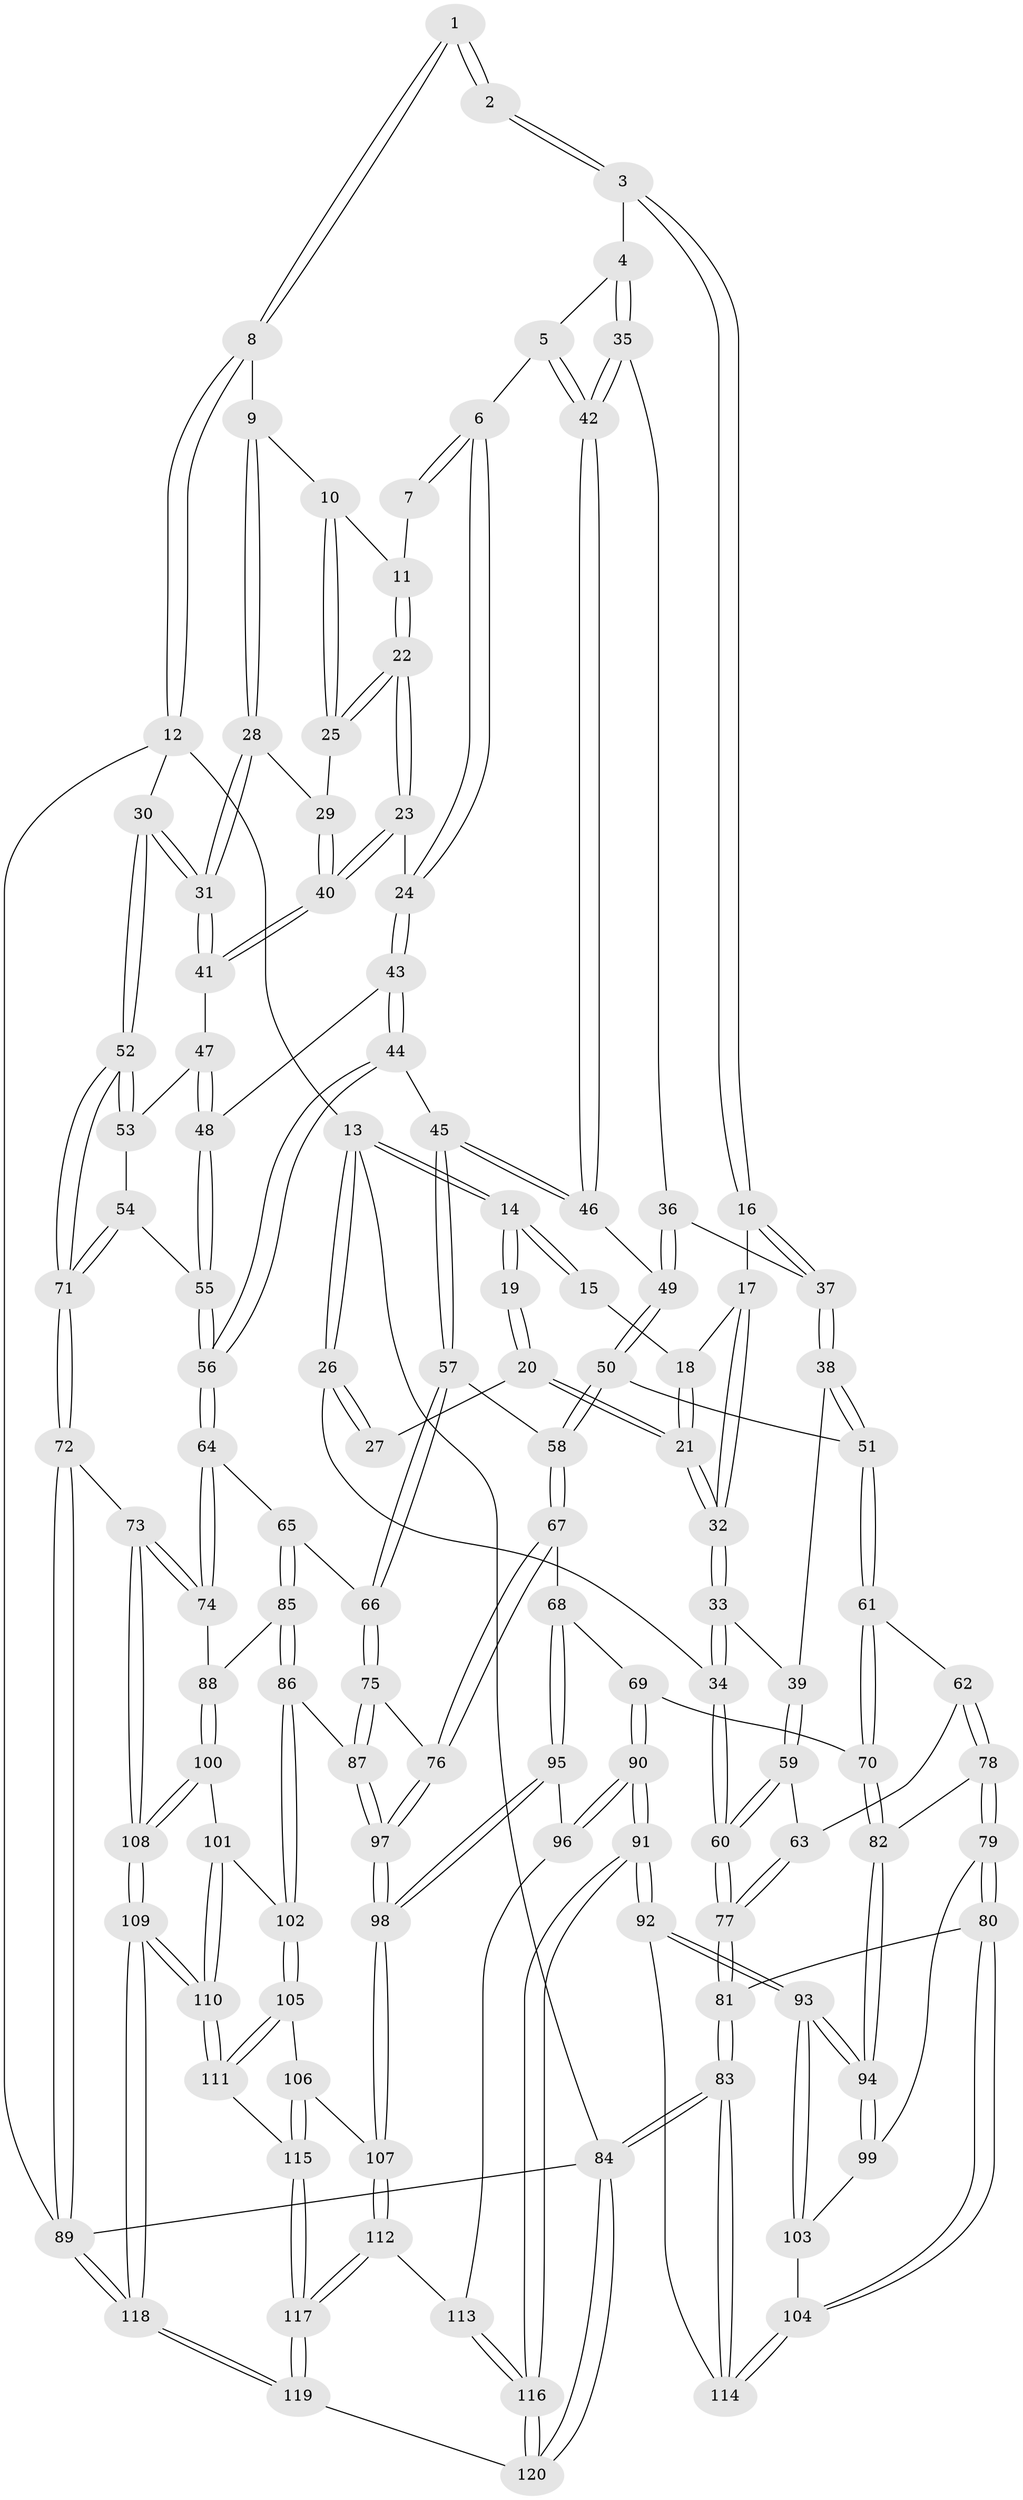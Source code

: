 // coarse degree distribution, {3: 0.39473684210526316, 5: 0.05263157894736842, 4: 0.47368421052631576, 2: 0.05263157894736842, 7: 0.02631578947368421}
// Generated by graph-tools (version 1.1) at 2025/54/03/04/25 22:54:11]
// undirected, 120 vertices, 297 edges
graph export_dot {
  node [color=gray90,style=filled];
  1 [pos="+0.8237390874782583+0"];
  2 [pos="+0.4853977698064431+0"];
  3 [pos="+0.4906300663770859+0.028521321756373837"];
  4 [pos="+0.5286857142651467+0.08741529462583468"];
  5 [pos="+0.6339530955156438+0.16481755751654703"];
  6 [pos="+0.6490457009234308+0.16616094769889958"];
  7 [pos="+0.7549911577023951+0"];
  8 [pos="+1+0"];
  9 [pos="+0.9275013016456165+0.03094784360124013"];
  10 [pos="+0.8179841900675353+0.09969707096034"];
  11 [pos="+0.7867620311325475+0.11280597410319382"];
  12 [pos="+1+0"];
  13 [pos="+0+0"];
  14 [pos="+0+0"];
  15 [pos="+0.2864257127146718+0"];
  16 [pos="+0.3550870578435263+0.13682835653880232"];
  17 [pos="+0.31800135597128254+0.11897108906673275"];
  18 [pos="+0.22860666721806508+0"];
  19 [pos="+0.04660095892753196+0.006235113273577832"];
  20 [pos="+0.13550797666151404+0.09382523263584489"];
  21 [pos="+0.14773629683459896+0.09977464435825877"];
  22 [pos="+0.7617918866263054+0.19192057139757368"];
  23 [pos="+0.7616045368645764+0.19208334853161763"];
  24 [pos="+0.7154591755727895+0.2061276086991848"];
  25 [pos="+0.8574389663557557+0.16177981081995002"];
  26 [pos="+0+0.267818651173302"];
  27 [pos="+0.014336467489393835+0.11081435690710328"];
  28 [pos="+0.9062816927720545+0.1494129038400467"];
  29 [pos="+0.9059674276022065+0.1496746642654708"];
  30 [pos="+1+0.3035577971440872"];
  31 [pos="+1+0.255756716042111"];
  32 [pos="+0.15834039761460175+0.16518760779367547"];
  33 [pos="+0.15676585313133937+0.17534607723109566"];
  34 [pos="+0+0.31067551637675916"];
  35 [pos="+0.46478253594336816+0.23574648329229267"];
  36 [pos="+0.43276022804919295+0.2596747849372721"];
  37 [pos="+0.3459361080983616+0.23225011074537547"];
  38 [pos="+0.25483989768745957+0.3053158812960291"];
  39 [pos="+0.23825675648032488+0.3029958923051463"];
  40 [pos="+0.8796340460173527+0.2841181765086314"];
  41 [pos="+0.8806469477244689+0.28657950006690275"];
  42 [pos="+0.5708886682590667+0.268890145344995"];
  43 [pos="+0.7219865068428409+0.3023518693623291"];
  44 [pos="+0.7099834166709477+0.3215711128276759"];
  45 [pos="+0.6085883215859037+0.3797623986784623"];
  46 [pos="+0.5665411290100288+0.32063495844466033"];
  47 [pos="+0.8800453865279014+0.2883559241389479"];
  48 [pos="+0.8216404610037552+0.33912266301525623"];
  49 [pos="+0.4599258149075315+0.33249631096981536"];
  50 [pos="+0.4199315923719652+0.4275755331841052"];
  51 [pos="+0.33844752143789864+0.41896286327349613"];
  52 [pos="+1+0.3698589711574505"];
  53 [pos="+0.9063522900130545+0.3337956924222668"];
  54 [pos="+0.927294869282003+0.45477491661671776"];
  55 [pos="+0.835598133571516+0.44314287987856255"];
  56 [pos="+0.7685741432024379+0.48004600924462437"];
  57 [pos="+0.6012180942725108+0.42692826291922964"];
  58 [pos="+0.4483364083064282+0.45515901628835653"];
  59 [pos="+0.17597775451664133+0.35018488225511407"];
  60 [pos="+0+0.3430734259855246"];
  61 [pos="+0.28480511121498386+0.5073826524444927"];
  62 [pos="+0.18134250965934595+0.5246216247983917"];
  63 [pos="+0.15755062907473902+0.49588271763032643"];
  64 [pos="+0.7480865499590758+0.5051088032618308"];
  65 [pos="+0.735703779812373+0.5116143101216196"];
  66 [pos="+0.6512517974585057+0.5035646448120012"];
  67 [pos="+0.4650531159962748+0.6112707474958831"];
  68 [pos="+0.38113537251642493+0.637774155651214"];
  69 [pos="+0.368648629489291+0.6371470817559275"];
  70 [pos="+0.3558835076471213+0.6352120541076673"];
  71 [pos="+1+0.5724784398303715"];
  72 [pos="+1+0.5992566010152042"];
  73 [pos="+1+0.6416484002110485"];
  74 [pos="+0.9358393929589439+0.6483674613253259"];
  75 [pos="+0.6165069196445608+0.5496103429851915"];
  76 [pos="+0.5109949300124498+0.6319230963881808"];
  77 [pos="+0+0.46566416482021816"];
  78 [pos="+0.17599951906675176+0.5524947246602128"];
  79 [pos="+0.09591727178735333+0.6649392723394744"];
  80 [pos="+0+0.6503864057508536"];
  81 [pos="+0+0.5730591478403512"];
  82 [pos="+0.28108225582237245+0.674187788018828"];
  83 [pos="+0+1"];
  84 [pos="+0+1"];
  85 [pos="+0.7443819801602896+0.654611452891209"];
  86 [pos="+0.7075064131251894+0.695904763473835"];
  87 [pos="+0.7011585417845825+0.6944351315659172"];
  88 [pos="+0.8885485005715084+0.6667768839004277"];
  89 [pos="+1+1"];
  90 [pos="+0.33076708370286756+0.831549950713858"];
  91 [pos="+0.2635413229393767+0.8952773460163139"];
  92 [pos="+0.24746884771832797+0.8734660972978665"];
  93 [pos="+0.2414351538353784+0.8579443452795206"];
  94 [pos="+0.22714857822622767+0.7415638448469221"];
  95 [pos="+0.401835596178855+0.7714237670104462"];
  96 [pos="+0.3897313284709313+0.7886365179527257"];
  97 [pos="+0.5456948169908447+0.7005809602853674"];
  98 [pos="+0.5382995184994913+0.7691629027031861"];
  99 [pos="+0.0974129332370859+0.6665574640175002"];
  100 [pos="+0.8231553575449819+0.7542822143073269"];
  101 [pos="+0.788539142036509+0.7639026056840971"];
  102 [pos="+0.7236428209411492+0.7503797439847667"];
  103 [pos="+0.08844854113048668+0.7966726086661925"];
  104 [pos="+0.042283531412604505+0.8200359148908859"];
  105 [pos="+0.7223829794109723+0.7535262596697165"];
  106 [pos="+0.6210544422056937+0.8275625570924601"];
  107 [pos="+0.546631173130933+0.8070693493286698"];
  108 [pos="+0.894090345416852+0.8632829751268606"];
  109 [pos="+0.8535693797342976+0.9633913961165557"];
  110 [pos="+0.8228468895520553+0.9399487728089414"];
  111 [pos="+0.7485400917906886+0.9007206425775457"];
  112 [pos="+0.5200746654231692+0.8550083632399018"];
  113 [pos="+0.472888909174946+0.8523818590909044"];
  114 [pos="+0.004624137530586736+0.882832473226019"];
  115 [pos="+0.6805691707543534+0.8990048806995666"];
  116 [pos="+0.2647978547965243+0.8997700683456418"];
  117 [pos="+0.5168301101434836+1"];
  118 [pos="+0.9836657219471755+1"];
  119 [pos="+0.4912350560757447+1"];
  120 [pos="+0.2864911029186311+1"];
  1 -- 2;
  1 -- 2;
  1 -- 8;
  1 -- 8;
  2 -- 3;
  2 -- 3;
  3 -- 4;
  3 -- 16;
  3 -- 16;
  4 -- 5;
  4 -- 35;
  4 -- 35;
  5 -- 6;
  5 -- 42;
  5 -- 42;
  6 -- 7;
  6 -- 7;
  6 -- 24;
  6 -- 24;
  7 -- 11;
  8 -- 9;
  8 -- 12;
  8 -- 12;
  9 -- 10;
  9 -- 28;
  9 -- 28;
  10 -- 11;
  10 -- 25;
  10 -- 25;
  11 -- 22;
  11 -- 22;
  12 -- 13;
  12 -- 30;
  12 -- 89;
  13 -- 14;
  13 -- 14;
  13 -- 26;
  13 -- 26;
  13 -- 84;
  14 -- 15;
  14 -- 15;
  14 -- 19;
  14 -- 19;
  15 -- 18;
  16 -- 17;
  16 -- 37;
  16 -- 37;
  17 -- 18;
  17 -- 32;
  17 -- 32;
  18 -- 21;
  18 -- 21;
  19 -- 20;
  19 -- 20;
  20 -- 21;
  20 -- 21;
  20 -- 27;
  21 -- 32;
  21 -- 32;
  22 -- 23;
  22 -- 23;
  22 -- 25;
  22 -- 25;
  23 -- 24;
  23 -- 40;
  23 -- 40;
  24 -- 43;
  24 -- 43;
  25 -- 29;
  26 -- 27;
  26 -- 27;
  26 -- 34;
  28 -- 29;
  28 -- 31;
  28 -- 31;
  29 -- 40;
  29 -- 40;
  30 -- 31;
  30 -- 31;
  30 -- 52;
  30 -- 52;
  31 -- 41;
  31 -- 41;
  32 -- 33;
  32 -- 33;
  33 -- 34;
  33 -- 34;
  33 -- 39;
  34 -- 60;
  34 -- 60;
  35 -- 36;
  35 -- 42;
  35 -- 42;
  36 -- 37;
  36 -- 49;
  36 -- 49;
  37 -- 38;
  37 -- 38;
  38 -- 39;
  38 -- 51;
  38 -- 51;
  39 -- 59;
  39 -- 59;
  40 -- 41;
  40 -- 41;
  41 -- 47;
  42 -- 46;
  42 -- 46;
  43 -- 44;
  43 -- 44;
  43 -- 48;
  44 -- 45;
  44 -- 56;
  44 -- 56;
  45 -- 46;
  45 -- 46;
  45 -- 57;
  45 -- 57;
  46 -- 49;
  47 -- 48;
  47 -- 48;
  47 -- 53;
  48 -- 55;
  48 -- 55;
  49 -- 50;
  49 -- 50;
  50 -- 51;
  50 -- 58;
  50 -- 58;
  51 -- 61;
  51 -- 61;
  52 -- 53;
  52 -- 53;
  52 -- 71;
  52 -- 71;
  53 -- 54;
  54 -- 55;
  54 -- 71;
  54 -- 71;
  55 -- 56;
  55 -- 56;
  56 -- 64;
  56 -- 64;
  57 -- 58;
  57 -- 66;
  57 -- 66;
  58 -- 67;
  58 -- 67;
  59 -- 60;
  59 -- 60;
  59 -- 63;
  60 -- 77;
  60 -- 77;
  61 -- 62;
  61 -- 70;
  61 -- 70;
  62 -- 63;
  62 -- 78;
  62 -- 78;
  63 -- 77;
  63 -- 77;
  64 -- 65;
  64 -- 74;
  64 -- 74;
  65 -- 66;
  65 -- 85;
  65 -- 85;
  66 -- 75;
  66 -- 75;
  67 -- 68;
  67 -- 76;
  67 -- 76;
  68 -- 69;
  68 -- 95;
  68 -- 95;
  69 -- 70;
  69 -- 90;
  69 -- 90;
  70 -- 82;
  70 -- 82;
  71 -- 72;
  71 -- 72;
  72 -- 73;
  72 -- 89;
  72 -- 89;
  73 -- 74;
  73 -- 74;
  73 -- 108;
  73 -- 108;
  74 -- 88;
  75 -- 76;
  75 -- 87;
  75 -- 87;
  76 -- 97;
  76 -- 97;
  77 -- 81;
  77 -- 81;
  78 -- 79;
  78 -- 79;
  78 -- 82;
  79 -- 80;
  79 -- 80;
  79 -- 99;
  80 -- 81;
  80 -- 104;
  80 -- 104;
  81 -- 83;
  81 -- 83;
  82 -- 94;
  82 -- 94;
  83 -- 84;
  83 -- 84;
  83 -- 114;
  83 -- 114;
  84 -- 120;
  84 -- 120;
  84 -- 89;
  85 -- 86;
  85 -- 86;
  85 -- 88;
  86 -- 87;
  86 -- 102;
  86 -- 102;
  87 -- 97;
  87 -- 97;
  88 -- 100;
  88 -- 100;
  89 -- 118;
  89 -- 118;
  90 -- 91;
  90 -- 91;
  90 -- 96;
  90 -- 96;
  91 -- 92;
  91 -- 92;
  91 -- 116;
  91 -- 116;
  92 -- 93;
  92 -- 93;
  92 -- 114;
  93 -- 94;
  93 -- 94;
  93 -- 103;
  93 -- 103;
  94 -- 99;
  94 -- 99;
  95 -- 96;
  95 -- 98;
  95 -- 98;
  96 -- 113;
  97 -- 98;
  97 -- 98;
  98 -- 107;
  98 -- 107;
  99 -- 103;
  100 -- 101;
  100 -- 108;
  100 -- 108;
  101 -- 102;
  101 -- 110;
  101 -- 110;
  102 -- 105;
  102 -- 105;
  103 -- 104;
  104 -- 114;
  104 -- 114;
  105 -- 106;
  105 -- 111;
  105 -- 111;
  106 -- 107;
  106 -- 115;
  106 -- 115;
  107 -- 112;
  107 -- 112;
  108 -- 109;
  108 -- 109;
  109 -- 110;
  109 -- 110;
  109 -- 118;
  109 -- 118;
  110 -- 111;
  110 -- 111;
  111 -- 115;
  112 -- 113;
  112 -- 117;
  112 -- 117;
  113 -- 116;
  113 -- 116;
  115 -- 117;
  115 -- 117;
  116 -- 120;
  116 -- 120;
  117 -- 119;
  117 -- 119;
  118 -- 119;
  118 -- 119;
  119 -- 120;
}

